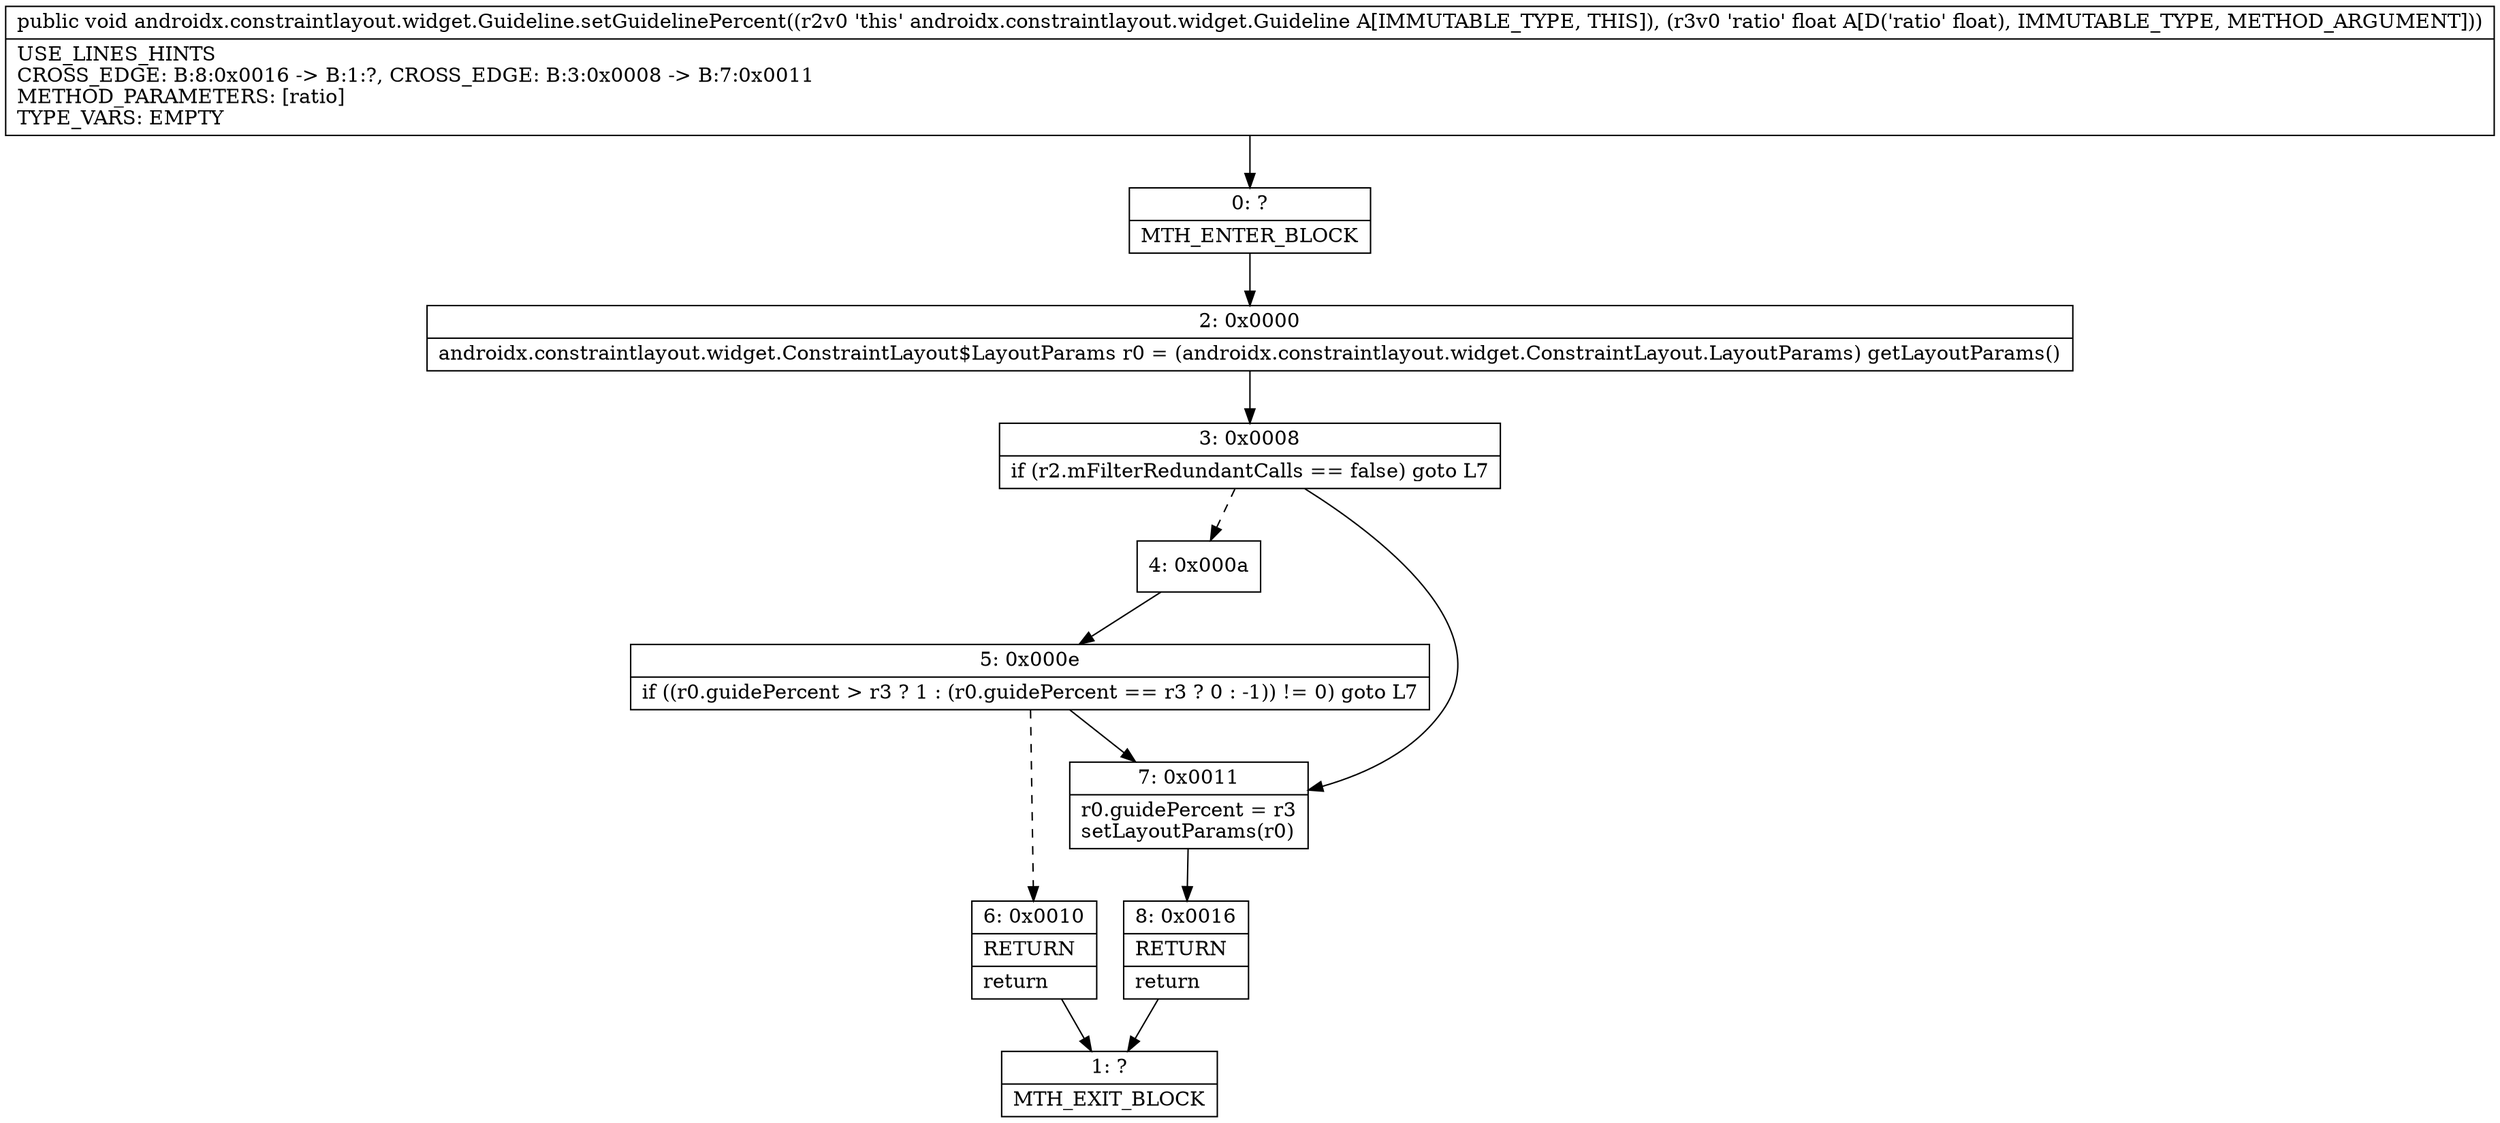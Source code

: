 digraph "CFG forandroidx.constraintlayout.widget.Guideline.setGuidelinePercent(F)V" {
Node_0 [shape=record,label="{0\:\ ?|MTH_ENTER_BLOCK\l}"];
Node_2 [shape=record,label="{2\:\ 0x0000|androidx.constraintlayout.widget.ConstraintLayout$LayoutParams r0 = (androidx.constraintlayout.widget.ConstraintLayout.LayoutParams) getLayoutParams()\l}"];
Node_3 [shape=record,label="{3\:\ 0x0008|if (r2.mFilterRedundantCalls == false) goto L7\l}"];
Node_4 [shape=record,label="{4\:\ 0x000a}"];
Node_5 [shape=record,label="{5\:\ 0x000e|if ((r0.guidePercent \> r3 ? 1 : (r0.guidePercent == r3 ? 0 : \-1)) != 0) goto L7\l}"];
Node_6 [shape=record,label="{6\:\ 0x0010|RETURN\l|return\l}"];
Node_1 [shape=record,label="{1\:\ ?|MTH_EXIT_BLOCK\l}"];
Node_7 [shape=record,label="{7\:\ 0x0011|r0.guidePercent = r3\lsetLayoutParams(r0)\l}"];
Node_8 [shape=record,label="{8\:\ 0x0016|RETURN\l|return\l}"];
MethodNode[shape=record,label="{public void androidx.constraintlayout.widget.Guideline.setGuidelinePercent((r2v0 'this' androidx.constraintlayout.widget.Guideline A[IMMUTABLE_TYPE, THIS]), (r3v0 'ratio' float A[D('ratio' float), IMMUTABLE_TYPE, METHOD_ARGUMENT]))  | USE_LINES_HINTS\lCROSS_EDGE: B:8:0x0016 \-\> B:1:?, CROSS_EDGE: B:3:0x0008 \-\> B:7:0x0011\lMETHOD_PARAMETERS: [ratio]\lTYPE_VARS: EMPTY\l}"];
MethodNode -> Node_0;Node_0 -> Node_2;
Node_2 -> Node_3;
Node_3 -> Node_4[style=dashed];
Node_3 -> Node_7;
Node_4 -> Node_5;
Node_5 -> Node_6[style=dashed];
Node_5 -> Node_7;
Node_6 -> Node_1;
Node_7 -> Node_8;
Node_8 -> Node_1;
}

